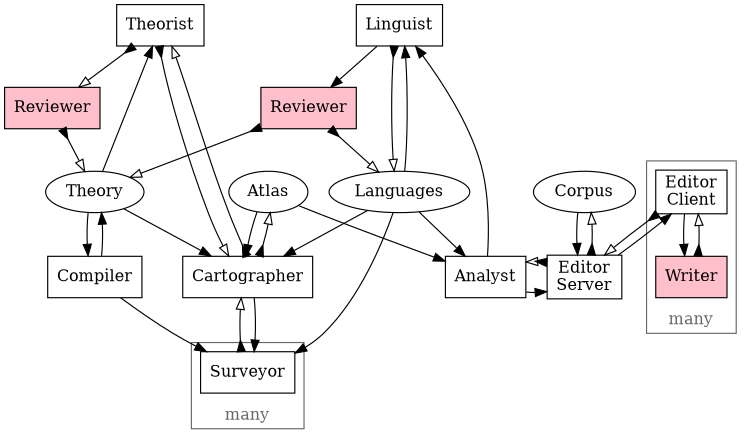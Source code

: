 digraph G {
    overlap=false;
    size="5,5";
    node [shape=box];


    //subgraph cluster_legend {
    //    rank="max";
    //    Human [style=filled, fillcolor=pink];
    //    Data [shape=ellipse];
    //}

    {
        rank="min";
        Theorist;
        Linguist;
    }
    {
        //rank="max";
        node [style=filled, fillcolor=pink];
        TheoryReviewer [label="Reviewer"];
        LanguagesReviewer [label="Reviewer"];
    }
    {
        node [shape=ellipse];
        rank = "same";
        Languages;
        Theory;
        Atlas;
        Corpus;
    }
    Compiler;
    {
        rank = "same";
        Cartographer;
        Analyst;
    EditorServer [label="Editor\nServer"];
    }

    subgraph cluster_survey {
        Surveyor;

        color = "#666666";
        fontcolor = "#666666";
        label = "many";
        labelloc = "b";
    }

    subgraph cluster_edit {
        EditorClient [label="Editor\nClient"];
        Writer [style=filled, fillcolor=pink];

        color = "#666666";
        fontcolor = "#666666";
        label = "many";
        labelloc = "b";
    }


    // Workflow: Compile
    edge [dir=forward arrowhead=normal]; // pull
    Theory -> Compiler;
    Compiler -> Surveyor;
    Compiler -> Theory;

    // Workflow: Explore
    edge [dir=forward arrowhead=normal]; // pull
    Theory -> Cartographer;
    Atlas -> Cartographer;
    Theory -> Theorist;
    Languages -> Cartographer;
    Languages -> Surveyor;
    Cartographer -> Surveyor;
    edge [dir=both arrowtail=inv arrowhead=empty]; // push
    Surveyor -> Cartographer;
    Cartographer -> Atlas;
    Cartographer -> Theorist;
    TheoryReviewer -> Theory;
    Theorist -> Cartographer;
    Theorist -> TheoryReviewer;

    // Workflow: Edit
    edge [dir=forward arrowhead=normal]; // pull
    Atlas -> Analyst;
    Languages -> Analyst;
    Corpus -> EditorServer;
    Analyst -> EditorServer;
    EditorServer -> EditorClient;
    EditorClient -> Writer;
    edge [dir=both arrowtail=inv arrowhead=empty]; // push
    EditorServer -> Corpus;
    EditorServer -> Analyst;
    EditorClient -> EditorServer;
    Writer -> EditorClient;

    // Workflow: Fit Language
    edge [dir=forward arrowhead=normal]; // pull
    Analyst -> Linguist;
    Languages -> Linguist;
    Linguist -> LanguagesReviewer;
    edge [dir=both arrowtail=inv arrowhead=empty]; // push
    Linguist -> Languages;
    LanguagesReviewer -> Languages;
    LanguagesReviewer -> Theory;
}
